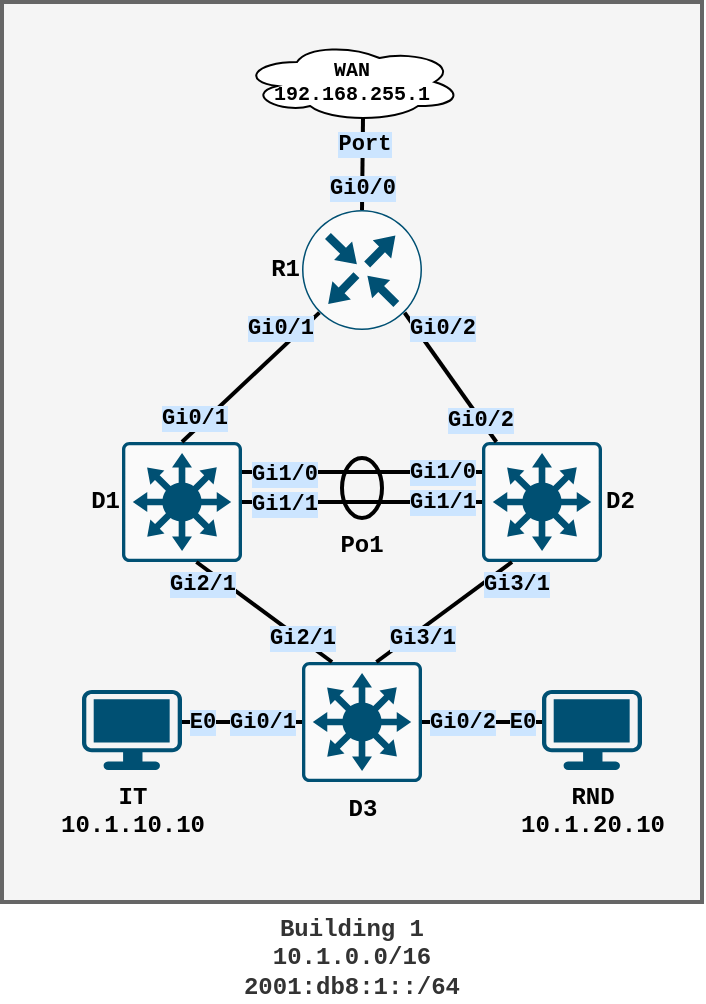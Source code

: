 <mxfile version="15.8.4" type="device"><diagram id="1vUyE_6FGq2vss-OL3my" name="Phase 1"><mxGraphModel dx="508" dy="714" grid="1" gridSize="10" guides="1" tooltips="1" connect="1" arrows="1" fold="1" page="1" pageScale="1" pageWidth="1169" pageHeight="827" math="0" shadow="0"><root><mxCell id="0"/><mxCell id="1" style="locked=1;" parent="0"/><mxCell id="uhjPp6sv6LInpbsmv3PI-22" value="Buildings" parent="0"/><mxCell id="71hlEIBO9PZD4FJCIsaT-16" value="Building 1&lt;br style=&quot;font-size: 12px&quot;&gt;10.1.0.0/16&lt;br&gt;2001:db8:1::/64" style="rounded=0;whiteSpace=wrap;html=1;fontFamily=Courier New;fontSize=12;fillColor=#f5f5f5;strokeColor=#666666;fontColor=#333333;strokeWidth=2;fontStyle=1;labelPosition=center;verticalLabelPosition=bottom;align=center;verticalAlign=top;" vertex="1" parent="uhjPp6sv6LInpbsmv3PI-22"><mxGeometry x="410" y="320" width="350" height="450" as="geometry"/></mxCell><mxCell id="uhjPp6sv6LInpbsmv3PI-23" value="Network" parent="0"/><mxCell id="uhjPp6sv6LInpbsmv3PI-3" style="edgeStyle=orthogonalEdgeStyle;rounded=0;orthogonalLoop=1;jettySize=auto;html=1;exitX=1;exitY=0.25;exitDx=0;exitDy=0;strokeWidth=2;endArrow=none;endFill=0;entryX=0;entryY=0.25;entryDx=0;entryDy=0;exitPerimeter=0;entryPerimeter=0;" parent="uhjPp6sv6LInpbsmv3PI-23" source="uhjPp6sv6LInpbsmv3PI-8" target="uhjPp6sv6LInpbsmv3PI-9" edge="1"><mxGeometry relative="1" as="geometry"><mxPoint x="660" y="781" as="sourcePoint"/><mxPoint x="860" y="821" as="targetPoint"/></mxGeometry></mxCell><mxCell id="uhjPp6sv6LInpbsmv3PI-4" value="Gi1/0" style="edgeLabel;html=1;align=center;verticalAlign=middle;resizable=0;points=[];labelBorderColor=none;fontFamily=Courier New;fontStyle=1;labelBackgroundColor=#CCE5FF;" parent="uhjPp6sv6LInpbsmv3PI-3" vertex="1" connectable="0"><mxGeometry x="0.838" relative="1" as="geometry"><mxPoint x="-11" as="offset"/></mxGeometry></mxCell><mxCell id="uhjPp6sv6LInpbsmv3PI-5" value="Gi1/0" style="edgeLabel;html=1;align=center;verticalAlign=middle;resizable=0;points=[];labelBorderColor=none;fontFamily=Courier New;fontStyle=1;labelBackgroundColor=#CCE5FF;" parent="uhjPp6sv6LInpbsmv3PI-3" vertex="1" connectable="0"><mxGeometry x="-0.828" y="-1" relative="1" as="geometry"><mxPoint x="10" as="offset"/></mxGeometry></mxCell><mxCell id="uhjPp6sv6LInpbsmv3PI-6" value="IT&lt;br&gt;10.1.10.10" style="points=[[0.03,0.03,0],[0.5,0,0],[0.97,0.03,0],[1,0.4,0],[0.97,0.745,0],[0.5,1,0],[0.03,0.745,0],[0,0.4,0]];verticalLabelPosition=bottom;sketch=0;html=1;verticalAlign=top;aspect=fixed;align=center;pointerEvents=1;shape=mxgraph.cisco19.workstation;fillColor=#005073;strokeColor=none;labelBackgroundColor=none;labelBorderColor=none;fontFamily=Courier New;fontStyle=1" parent="uhjPp6sv6LInpbsmv3PI-23" vertex="1"><mxGeometry x="450" y="664" width="50" height="40" as="geometry"/></mxCell><mxCell id="uhjPp6sv6LInpbsmv3PI-7" value="RND&lt;br&gt;10.1.20.10" style="points=[[0.03,0.03,0],[0.5,0,0],[0.97,0.03,0],[1,0.4,0],[0.97,0.745,0],[0.5,1,0],[0.03,0.745,0],[0,0.4,0]];verticalLabelPosition=bottom;sketch=0;html=1;verticalAlign=top;aspect=fixed;align=center;pointerEvents=1;shape=mxgraph.cisco19.workstation;fillColor=#005073;strokeColor=none;labelBackgroundColor=none;labelBorderColor=none;fontFamily=Courier New;fontStyle=1" parent="uhjPp6sv6LInpbsmv3PI-23" vertex="1"><mxGeometry x="680" y="664" width="50" height="40" as="geometry"/></mxCell><mxCell id="uhjPp6sv6LInpbsmv3PI-8" value="D1" style="points=[&#10;    [0.015,0.015,0],&#10;    [0.985,0.015,0],&#10;    [0.985,0.985,0],&#10;    [0.015,0.985,0],&#10;&#10;    [0.12,0,0],&#10;    [0.25,0,0],&#10;    [0.37,0,0],&#10;    [0.5,0,0],&#10;    [0.62,0,0],&#10;    [0.75,0,0],&#10;    [0.87,0,0],&#10;    &#10;    [1,0.12,0],&#10;    [1,0.25,0],&#10;    [1,0.37,0],&#10;    [1,0.5,0],&#10;    [1,0.62,0],&#10;    [1,0.75,0],&#10;    [1,0.87,0],&#10;    &#10;    [0.12,1,0],&#10;    [0.25,1,0],&#10;    [0.37,1,0],&#10;    [0.5,1,0],&#10;    [0.62,1,0],&#10;    [0.75,1,0],&#10;    [0.87,1,0],&#10;    &#10;    [0,0.12,0],&#10;    [0,0.25,0],&#10;    [0,0.37,0],&#10;    [0,0.5,0],&#10;    [0,0.62,0],&#10;    [0,0.75,0],&#10;    [0,0.87,0]&#10;];sketch=0;verticalLabelPosition=middle;html=1;verticalAlign=middle;aspect=fixed;align=right;pointerEvents=1;shape=mxgraph.cisco19.rect;prIcon=l3_switch;fillColor=#FAFAFA;strokeColor=#005073;fontStyle=1;fontFamily=Courier New;labelPosition=left;" parent="uhjPp6sv6LInpbsmv3PI-23" vertex="1"><mxGeometry x="470" y="540" width="60" height="60" as="geometry"/></mxCell><mxCell id="uhjPp6sv6LInpbsmv3PI-9" value="D2" style="points=[&#10;    [0.015,0.015,0],&#10;    [0.985,0.015,0],&#10;    [0.985,0.985,0],&#10;    [0.015,0.985,0],&#10;&#10;    [0.12,0,0],&#10;    [0.25,0,0],&#10;    [0.37,0,0],&#10;    [0.5,0,0],&#10;    [0.62,0,0],&#10;    [0.75,0,0],&#10;    [0.87,0,0],&#10;    &#10;    [1,0.12,0],&#10;    [1,0.25,0],&#10;    [1,0.37,0],&#10;    [1,0.5,0],&#10;    [1,0.62,0],&#10;    [1,0.75,0],&#10;    [1,0.87,0],&#10;    &#10;    [0.12,1,0],&#10;    [0.25,1,0],&#10;    [0.37,1,0],&#10;    [0.5,1,0],&#10;    [0.62,1,0],&#10;    [0.75,1,0],&#10;    [0.87,1,0],&#10;    &#10;    [0,0.12,0],&#10;    [0,0.25,0],&#10;    [0,0.37,0],&#10;    [0,0.5,0],&#10;    [0,0.62,0],&#10;    [0,0.75,0],&#10;    [0,0.87,0]&#10;];sketch=0;verticalLabelPosition=middle;html=1;verticalAlign=middle;aspect=fixed;align=left;pointerEvents=1;shape=mxgraph.cisco19.rect;prIcon=l3_switch;fillColor=#FAFAFA;strokeColor=#005073;fontStyle=1;fontFamily=Courier New;labelPosition=right;" parent="uhjPp6sv6LInpbsmv3PI-23" vertex="1"><mxGeometry x="650" y="540" width="60" height="60" as="geometry"/></mxCell><mxCell id="uhjPp6sv6LInpbsmv3PI-11" style="edgeStyle=orthogonalEdgeStyle;rounded=0;orthogonalLoop=1;jettySize=auto;html=1;exitX=1;exitY=0.5;exitDx=0;exitDy=0;strokeWidth=2;endArrow=none;endFill=0;entryX=0;entryY=0.5;entryDx=0;entryDy=0;exitPerimeter=0;entryPerimeter=0;jumpStyle=gap;" parent="uhjPp6sv6LInpbsmv3PI-23" source="uhjPp6sv6LInpbsmv3PI-8" target="uhjPp6sv6LInpbsmv3PI-9" edge="1"><mxGeometry relative="1" as="geometry"><mxPoint x="550" y="567.5" as="sourcePoint"/><mxPoint x="660" y="567.5" as="targetPoint"/></mxGeometry></mxCell><mxCell id="uhjPp6sv6LInpbsmv3PI-12" value="Gi1/1" style="edgeLabel;html=1;align=center;verticalAlign=middle;resizable=0;points=[];labelBorderColor=none;fontFamily=Courier New;fontStyle=1;labelBackgroundColor=#CCE5FF;" parent="uhjPp6sv6LInpbsmv3PI-11" vertex="1" connectable="0"><mxGeometry x="0.838" relative="1" as="geometry"><mxPoint x="-11" as="offset"/></mxGeometry></mxCell><mxCell id="uhjPp6sv6LInpbsmv3PI-13" value="Gi1/1" style="edgeLabel;html=1;align=center;verticalAlign=middle;resizable=0;points=[];labelBorderColor=none;fontFamily=Courier New;fontStyle=1;labelBackgroundColor=#CCE5FF;" parent="uhjPp6sv6LInpbsmv3PI-11" vertex="1" connectable="0"><mxGeometry x="-0.828" y="-1" relative="1" as="geometry"><mxPoint x="10" as="offset"/></mxGeometry></mxCell><mxCell id="uhjPp6sv6LInpbsmv3PI-14" value="Po1" style="ellipse;whiteSpace=wrap;html=1;sketch=0;pointerEvents=1;fontFamily=Courier New;fillColor=none;verticalAlign=top;strokeWidth=2;fontStyle=1;labelPosition=center;verticalLabelPosition=bottom;align=center;" parent="uhjPp6sv6LInpbsmv3PI-23" vertex="1"><mxGeometry x="580" y="548" width="20" height="30" as="geometry"/></mxCell><mxCell id="uhjPp6sv6LInpbsmv3PI-16" style="edgeStyle=orthogonalEdgeStyle;rounded=0;orthogonalLoop=1;jettySize=auto;html=1;strokeWidth=2;endArrow=none;endFill=0;entryX=0;entryY=0.5;entryDx=0;entryDy=0;entryPerimeter=0;exitX=1;exitY=0.4;exitDx=0;exitDy=0;exitPerimeter=0;" parent="uhjPp6sv6LInpbsmv3PI-23" source="uhjPp6sv6LInpbsmv3PI-6" target="71hlEIBO9PZD4FJCIsaT-2" edge="1"><mxGeometry relative="1" as="geometry"><mxPoint x="480" y="630" as="sourcePoint"/><mxPoint x="470" y="651" as="targetPoint"/></mxGeometry></mxCell><mxCell id="uhjPp6sv6LInpbsmv3PI-17" value="Gi0/1" style="edgeLabel;html=1;align=center;verticalAlign=middle;resizable=0;points=[];labelBorderColor=none;fontFamily=Courier New;fontStyle=1;labelBackgroundColor=#CCE5FF;" parent="uhjPp6sv6LInpbsmv3PI-16" vertex="1" connectable="0"><mxGeometry x="0.838" relative="1" as="geometry"><mxPoint x="-15" as="offset"/></mxGeometry></mxCell><mxCell id="uhjPp6sv6LInpbsmv3PI-18" value="E0" style="edgeLabel;html=1;align=center;verticalAlign=middle;resizable=0;points=[];labelBorderColor=none;fontFamily=Courier New;fontStyle=1;labelBackgroundColor=#CCE5FF;" parent="uhjPp6sv6LInpbsmv3PI-16" vertex="1" connectable="0"><mxGeometry x="-0.828" y="-1" relative="1" as="geometry"><mxPoint x="5" y="-1" as="offset"/></mxGeometry></mxCell><mxCell id="uhjPp6sv6LInpbsmv3PI-19" style="edgeStyle=orthogonalEdgeStyle;rounded=0;orthogonalLoop=1;jettySize=auto;html=1;strokeWidth=2;endArrow=none;endFill=0;entryX=1;entryY=0.5;entryDx=0;entryDy=0;entryPerimeter=0;exitX=0;exitY=0.4;exitDx=0;exitDy=0;exitPerimeter=0;" parent="uhjPp6sv6LInpbsmv3PI-23" source="uhjPp6sv6LInpbsmv3PI-7" target="71hlEIBO9PZD4FJCIsaT-2" edge="1"><mxGeometry relative="1" as="geometry"><mxPoint x="740" y="650" as="sourcePoint"/><mxPoint x="710" y="611" as="targetPoint"/></mxGeometry></mxCell><mxCell id="uhjPp6sv6LInpbsmv3PI-20" value="Gi0/2" style="edgeLabel;html=1;align=center;verticalAlign=middle;resizable=0;points=[];labelBorderColor=none;fontFamily=Courier New;fontStyle=1;labelBackgroundColor=#CCE5FF;" parent="uhjPp6sv6LInpbsmv3PI-19" vertex="1" connectable="0"><mxGeometry x="0.838" relative="1" as="geometry"><mxPoint x="15" as="offset"/></mxGeometry></mxCell><mxCell id="uhjPp6sv6LInpbsmv3PI-21" value="E0" style="edgeLabel;html=1;align=center;verticalAlign=middle;resizable=0;points=[];labelBorderColor=none;fontFamily=Courier New;fontStyle=1;labelBackgroundColor=#CCE5FF;" parent="uhjPp6sv6LInpbsmv3PI-19" vertex="1" connectable="0"><mxGeometry x="-0.828" y="-1" relative="1" as="geometry"><mxPoint x="-5" y="1" as="offset"/></mxGeometry></mxCell><mxCell id="uhjPp6sv6LInpbsmv3PI-25" value="R1" style="sketch=0;points=[[0.5,0,0],[1,0.5,0],[0.5,1,0],[0,0.5,0],[0.145,0.145,0],[0.856,0.145,0],[0.855,0.856,0],[0.145,0.855,0]];verticalLabelPosition=middle;html=1;verticalAlign=middle;aspect=fixed;align=right;pointerEvents=1;shape=mxgraph.cisco19.rect;prIcon=router;fillColor=#FAFAFA;strokeColor=#005073;fontFamily=Courier New;fontStyle=1;labelPosition=left;" parent="uhjPp6sv6LInpbsmv3PI-23" vertex="1"><mxGeometry x="560" y="424" width="60" height="60" as="geometry"/></mxCell><mxCell id="uhjPp6sv6LInpbsmv3PI-26" style="rounded=0;orthogonalLoop=1;jettySize=auto;html=1;exitX=0.5;exitY=0;exitDx=0;exitDy=0;strokeWidth=2;endArrow=none;endFill=0;entryX=0.145;entryY=0.855;entryDx=0;entryDy=0;exitPerimeter=0;entryPerimeter=0;" parent="uhjPp6sv6LInpbsmv3PI-23" source="uhjPp6sv6LInpbsmv3PI-8" target="uhjPp6sv6LInpbsmv3PI-25" edge="1"><mxGeometry relative="1" as="geometry"><mxPoint x="540" y="505" as="sourcePoint"/><mxPoint x="670" y="505" as="targetPoint"/></mxGeometry></mxCell><mxCell id="uhjPp6sv6LInpbsmv3PI-27" value="Gi0/1" style="edgeLabel;html=1;align=center;verticalAlign=middle;resizable=0;points=[];labelBorderColor=none;fontFamily=Courier New;fontStyle=1;labelBackgroundColor=#CCE5FF;" parent="uhjPp6sv6LInpbsmv3PI-26" vertex="1" connectable="0"><mxGeometry x="0.838" relative="1" as="geometry"><mxPoint x="-14" y="2" as="offset"/></mxGeometry></mxCell><mxCell id="uhjPp6sv6LInpbsmv3PI-28" value="Gi0/1" style="edgeLabel;html=1;align=center;verticalAlign=middle;resizable=0;points=[];labelBorderColor=none;fontFamily=Courier New;fontStyle=1;labelBackgroundColor=#CCE5FF;" parent="uhjPp6sv6LInpbsmv3PI-26" vertex="1" connectable="0"><mxGeometry x="-0.828" y="-1" relative="1" as="geometry"><mxPoint x="-1" y="-7" as="offset"/></mxGeometry></mxCell><mxCell id="uhjPp6sv6LInpbsmv3PI-32" style="rounded=0;orthogonalLoop=1;jettySize=auto;html=1;exitX=0.12;exitY=0;exitDx=0;exitDy=0;strokeWidth=2;endArrow=none;endFill=0;entryX=0.855;entryY=0.856;entryDx=0;entryDy=0;exitPerimeter=0;entryPerimeter=0;jumpStyle=gap;" parent="uhjPp6sv6LInpbsmv3PI-23" source="uhjPp6sv6LInpbsmv3PI-9" target="uhjPp6sv6LInpbsmv3PI-25" edge="1"><mxGeometry relative="1" as="geometry"><mxPoint x="570" y="530" as="sourcePoint"/><mxPoint x="570" y="460" as="targetPoint"/></mxGeometry></mxCell><mxCell id="uhjPp6sv6LInpbsmv3PI-33" value="Gi0/2" style="edgeLabel;html=1;align=center;verticalAlign=middle;resizable=0;points=[];labelBorderColor=none;fontFamily=Courier New;fontStyle=1;labelBackgroundColor=#CCE5FF;" parent="uhjPp6sv6LInpbsmv3PI-32" vertex="1" connectable="0"><mxGeometry x="0.838" relative="1" as="geometry"><mxPoint x="15" y="2" as="offset"/></mxGeometry></mxCell><mxCell id="uhjPp6sv6LInpbsmv3PI-34" value="Gi0/2" style="edgeLabel;html=1;align=center;verticalAlign=middle;resizable=0;points=[];labelBorderColor=none;fontFamily=Courier New;fontStyle=1;labelBackgroundColor=#CCE5FF;" parent="uhjPp6sv6LInpbsmv3PI-32" vertex="1" connectable="0"><mxGeometry x="-0.828" y="-1" relative="1" as="geometry"><mxPoint x="-5" y="-5" as="offset"/></mxGeometry></mxCell><mxCell id="71hlEIBO9PZD4FJCIsaT-2" value="D3" style="points=[&#10;    [0.015,0.015,0],&#10;    [0.985,0.015,0],&#10;    [0.985,0.985,0],&#10;    [0.015,0.985,0],&#10;&#10;    [0.12,0,0],&#10;    [0.25,0,0],&#10;    [0.37,0,0],&#10;    [0.5,0,0],&#10;    [0.62,0,0],&#10;    [0.75,0,0],&#10;    [0.87,0,0],&#10;    &#10;    [1,0.12,0],&#10;    [1,0.25,0],&#10;    [1,0.37,0],&#10;    [1,0.5,0],&#10;    [1,0.62,0],&#10;    [1,0.75,0],&#10;    [1,0.87,0],&#10;    &#10;    [0.12,1,0],&#10;    [0.25,1,0],&#10;    [0.37,1,0],&#10;    [0.5,1,0],&#10;    [0.62,1,0],&#10;    [0.75,1,0],&#10;    [0.87,1,0],&#10;    &#10;    [0,0.12,0],&#10;    [0,0.25,0],&#10;    [0,0.37,0],&#10;    [0,0.5,0],&#10;    [0,0.62,0],&#10;    [0,0.75,0],&#10;    [0,0.87,0]&#10;];sketch=0;verticalLabelPosition=bottom;html=1;verticalAlign=top;aspect=fixed;align=center;pointerEvents=1;shape=mxgraph.cisco19.rect;prIcon=l3_switch;fillColor=#FAFAFA;strokeColor=#005073;fontStyle=1;fontFamily=Courier New;labelPosition=center;" vertex="1" parent="uhjPp6sv6LInpbsmv3PI-23"><mxGeometry x="560" y="650" width="60" height="60" as="geometry"/></mxCell><mxCell id="71hlEIBO9PZD4FJCIsaT-13" style="rounded=0;orthogonalLoop=1;jettySize=auto;html=1;exitX=0.5;exitY=0;exitDx=0;exitDy=0;strokeWidth=2;endArrow=none;endFill=0;entryX=0.55;entryY=0.95;entryDx=0;entryDy=0;exitPerimeter=0;entryPerimeter=0;" edge="1" parent="uhjPp6sv6LInpbsmv3PI-23" source="uhjPp6sv6LInpbsmv3PI-25" target="71hlEIBO9PZD4FJCIsaT-11"><mxGeometry relative="1" as="geometry"><mxPoint x="510" y="550" as="sourcePoint"/><mxPoint x="578.7" y="485.3" as="targetPoint"/></mxGeometry></mxCell><mxCell id="71hlEIBO9PZD4FJCIsaT-14" value="Port" style="edgeLabel;html=1;align=center;verticalAlign=middle;resizable=0;points=[];labelBorderColor=none;fontFamily=Courier New;fontStyle=1;labelBackgroundColor=#CCE5FF;" vertex="1" connectable="0" parent="71hlEIBO9PZD4FJCIsaT-13"><mxGeometry x="0.838" relative="1" as="geometry"><mxPoint y="9" as="offset"/></mxGeometry></mxCell><mxCell id="71hlEIBO9PZD4FJCIsaT-15" value="Gi0/0" style="edgeLabel;html=1;align=center;verticalAlign=middle;resizable=0;points=[];labelBorderColor=none;fontFamily=Courier New;fontStyle=1;labelBackgroundColor=#CCE5FF;" vertex="1" connectable="0" parent="71hlEIBO9PZD4FJCIsaT-13"><mxGeometry x="-0.828" y="-1" relative="1" as="geometry"><mxPoint x="-1" y="-7" as="offset"/></mxGeometry></mxCell><mxCell id="71hlEIBO9PZD4FJCIsaT-4" style="rounded=0;orthogonalLoop=1;jettySize=auto;html=1;exitX=0.62;exitY=0;exitDx=0;exitDy=0;strokeWidth=2;endArrow=none;endFill=0;entryX=0.25;entryY=1;entryDx=0;entryDy=0;exitPerimeter=0;entryPerimeter=0;jumpStyle=gap;" edge="1" parent="uhjPp6sv6LInpbsmv3PI-23" source="71hlEIBO9PZD4FJCIsaT-2" target="uhjPp6sv6LInpbsmv3PI-9"><mxGeometry relative="1" as="geometry"><mxPoint x="865.9" y="688.67" as="sourcePoint"/><mxPoint x="730" y="610.0" as="targetPoint"/></mxGeometry></mxCell><mxCell id="71hlEIBO9PZD4FJCIsaT-5" value="Gi3/1" style="edgeLabel;html=1;align=center;verticalAlign=middle;resizable=0;points=[];labelBorderColor=none;fontFamily=Courier New;fontStyle=1;labelBackgroundColor=#CCE5FF;" vertex="1" connectable="0" parent="71hlEIBO9PZD4FJCIsaT-4"><mxGeometry x="0.838" relative="1" as="geometry"><mxPoint x="7" y="7" as="offset"/></mxGeometry></mxCell><mxCell id="71hlEIBO9PZD4FJCIsaT-6" value="Gi3/1" style="edgeLabel;html=1;align=center;verticalAlign=middle;resizable=0;points=[];labelBorderColor=none;fontFamily=Courier New;fontStyle=1;labelBackgroundColor=#CCE5FF;" vertex="1" connectable="0" parent="71hlEIBO9PZD4FJCIsaT-4"><mxGeometry x="-0.828" y="-1" relative="1" as="geometry"><mxPoint x="16" y="-9" as="offset"/></mxGeometry></mxCell><mxCell id="71hlEIBO9PZD4FJCIsaT-7" style="rounded=0;orthogonalLoop=1;jettySize=auto;html=1;exitX=0.25;exitY=0;exitDx=0;exitDy=0;strokeWidth=2;endArrow=none;endFill=0;entryX=0.62;entryY=1;entryDx=0;entryDy=0;exitPerimeter=0;entryPerimeter=0;jumpStyle=gap;" edge="1" parent="uhjPp6sv6LInpbsmv3PI-23" source="71hlEIBO9PZD4FJCIsaT-2" target="uhjPp6sv6LInpbsmv3PI-8"><mxGeometry relative="1" as="geometry"><mxPoint x="607.2" y="660" as="sourcePoint"/><mxPoint x="675" y="610" as="targetPoint"/></mxGeometry></mxCell><mxCell id="71hlEIBO9PZD4FJCIsaT-8" value="Gi2/1" style="edgeLabel;html=1;align=center;verticalAlign=middle;resizable=0;points=[];labelBorderColor=none;fontFamily=Courier New;fontStyle=1;labelBackgroundColor=#CCE5FF;" vertex="1" connectable="0" parent="71hlEIBO9PZD4FJCIsaT-7"><mxGeometry x="0.838" relative="1" as="geometry"><mxPoint x="-3" y="7" as="offset"/></mxGeometry></mxCell><mxCell id="71hlEIBO9PZD4FJCIsaT-9" value="Gi2/1" style="edgeLabel;html=1;align=center;verticalAlign=middle;resizable=0;points=[];labelBorderColor=none;fontFamily=Courier New;fontStyle=1;labelBackgroundColor=#CCE5FF;" vertex="1" connectable="0" parent="71hlEIBO9PZD4FJCIsaT-7"><mxGeometry x="-0.828" y="-1" relative="1" as="geometry"><mxPoint x="-10" y="-7" as="offset"/></mxGeometry></mxCell><mxCell id="71hlEIBO9PZD4FJCIsaT-11" value="WAN&lt;br style=&quot;font-size: 10px;&quot;&gt;192.168.255.1" style="ellipse;shape=cloud;whiteSpace=wrap;html=1;fontStyle=1;fontSize=10;fontFamily=Courier New;" vertex="1" parent="uhjPp6sv6LInpbsmv3PI-23"><mxGeometry x="530" y="340" width="110" height="40" as="geometry"/></mxCell></root></mxGraphModel></diagram></mxfile>